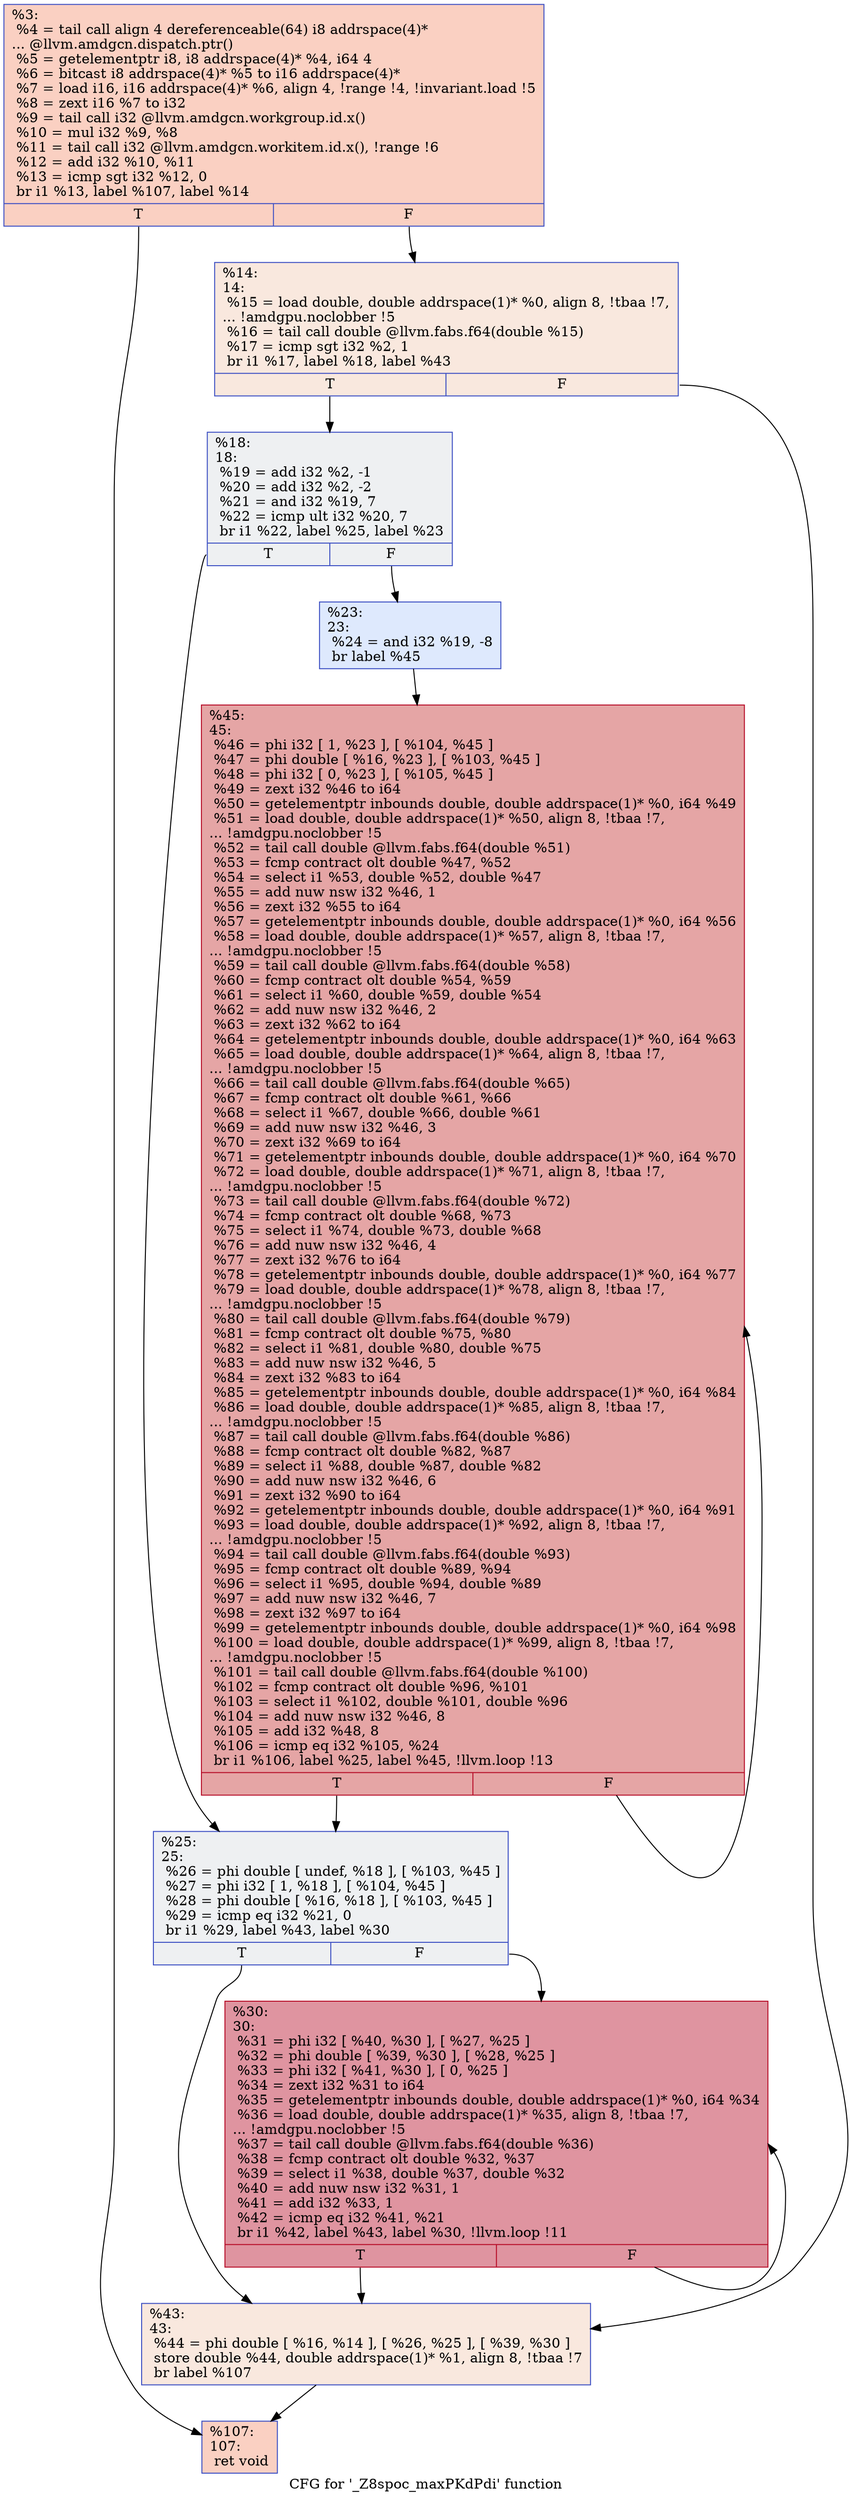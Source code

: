 digraph "CFG for '_Z8spoc_maxPKdPdi' function" {
	label="CFG for '_Z8spoc_maxPKdPdi' function";

	Node0x4f3a2d0 [shape=record,color="#3d50c3ff", style=filled, fillcolor="#f3947570",label="{%3:\l  %4 = tail call align 4 dereferenceable(64) i8 addrspace(4)*\l... @llvm.amdgcn.dispatch.ptr()\l  %5 = getelementptr i8, i8 addrspace(4)* %4, i64 4\l  %6 = bitcast i8 addrspace(4)* %5 to i16 addrspace(4)*\l  %7 = load i16, i16 addrspace(4)* %6, align 4, !range !4, !invariant.load !5\l  %8 = zext i16 %7 to i32\l  %9 = tail call i32 @llvm.amdgcn.workgroup.id.x()\l  %10 = mul i32 %9, %8\l  %11 = tail call i32 @llvm.amdgcn.workitem.id.x(), !range !6\l  %12 = add i32 %10, %11\l  %13 = icmp sgt i32 %12, 0\l  br i1 %13, label %107, label %14\l|{<s0>T|<s1>F}}"];
	Node0x4f3a2d0:s0 -> Node0x4f3c1d0;
	Node0x4f3a2d0:s1 -> Node0x4f3c260;
	Node0x4f3c260 [shape=record,color="#3d50c3ff", style=filled, fillcolor="#f2cab570",label="{%14:\l14:                                               \l  %15 = load double, double addrspace(1)* %0, align 8, !tbaa !7,\l... !amdgpu.noclobber !5\l  %16 = tail call double @llvm.fabs.f64(double %15)\l  %17 = icmp sgt i32 %2, 1\l  br i1 %17, label %18, label %43\l|{<s0>T|<s1>F}}"];
	Node0x4f3c260:s0 -> Node0x4f3bab0;
	Node0x4f3c260:s1 -> Node0x4f3cf70;
	Node0x4f3bab0 [shape=record,color="#3d50c3ff", style=filled, fillcolor="#d9dce170",label="{%18:\l18:                                               \l  %19 = add i32 %2, -1\l  %20 = add i32 %2, -2\l  %21 = and i32 %19, 7\l  %22 = icmp ult i32 %20, 7\l  br i1 %22, label %25, label %23\l|{<s0>T|<s1>F}}"];
	Node0x4f3bab0:s0 -> Node0x4f3d380;
	Node0x4f3bab0:s1 -> Node0x4f3d3d0;
	Node0x4f3d3d0 [shape=record,color="#3d50c3ff", style=filled, fillcolor="#b5cdfa70",label="{%23:\l23:                                               \l  %24 = and i32 %19, -8\l  br label %45\l}"];
	Node0x4f3d3d0 -> Node0x4f3d5d0;
	Node0x4f3d380 [shape=record,color="#3d50c3ff", style=filled, fillcolor="#d9dce170",label="{%25:\l25:                                               \l  %26 = phi double [ undef, %18 ], [ %103, %45 ]\l  %27 = phi i32 [ 1, %18 ], [ %104, %45 ]\l  %28 = phi double [ %16, %18 ], [ %103, %45 ]\l  %29 = icmp eq i32 %21, 0\l  br i1 %29, label %43, label %30\l|{<s0>T|<s1>F}}"];
	Node0x4f3d380:s0 -> Node0x4f3cf70;
	Node0x4f3d380:s1 -> Node0x4f3ddf0;
	Node0x4f3ddf0 [shape=record,color="#b70d28ff", style=filled, fillcolor="#b70d2870",label="{%30:\l30:                                               \l  %31 = phi i32 [ %40, %30 ], [ %27, %25 ]\l  %32 = phi double [ %39, %30 ], [ %28, %25 ]\l  %33 = phi i32 [ %41, %30 ], [ 0, %25 ]\l  %34 = zext i32 %31 to i64\l  %35 = getelementptr inbounds double, double addrspace(1)* %0, i64 %34\l  %36 = load double, double addrspace(1)* %35, align 8, !tbaa !7,\l... !amdgpu.noclobber !5\l  %37 = tail call double @llvm.fabs.f64(double %36)\l  %38 = fcmp contract olt double %32, %37\l  %39 = select i1 %38, double %37, double %32\l  %40 = add nuw nsw i32 %31, 1\l  %41 = add i32 %33, 1\l  %42 = icmp eq i32 %41, %21\l  br i1 %42, label %43, label %30, !llvm.loop !11\l|{<s0>T|<s1>F}}"];
	Node0x4f3ddf0:s0 -> Node0x4f3cf70;
	Node0x4f3ddf0:s1 -> Node0x4f3ddf0;
	Node0x4f3cf70 [shape=record,color="#3d50c3ff", style=filled, fillcolor="#f2cab570",label="{%43:\l43:                                               \l  %44 = phi double [ %16, %14 ], [ %26, %25 ], [ %39, %30 ]\l  store double %44, double addrspace(1)* %1, align 8, !tbaa !7\l  br label %107\l}"];
	Node0x4f3cf70 -> Node0x4f3c1d0;
	Node0x4f3d5d0 [shape=record,color="#b70d28ff", style=filled, fillcolor="#c5333470",label="{%45:\l45:                                               \l  %46 = phi i32 [ 1, %23 ], [ %104, %45 ]\l  %47 = phi double [ %16, %23 ], [ %103, %45 ]\l  %48 = phi i32 [ 0, %23 ], [ %105, %45 ]\l  %49 = zext i32 %46 to i64\l  %50 = getelementptr inbounds double, double addrspace(1)* %0, i64 %49\l  %51 = load double, double addrspace(1)* %50, align 8, !tbaa !7,\l... !amdgpu.noclobber !5\l  %52 = tail call double @llvm.fabs.f64(double %51)\l  %53 = fcmp contract olt double %47, %52\l  %54 = select i1 %53, double %52, double %47\l  %55 = add nuw nsw i32 %46, 1\l  %56 = zext i32 %55 to i64\l  %57 = getelementptr inbounds double, double addrspace(1)* %0, i64 %56\l  %58 = load double, double addrspace(1)* %57, align 8, !tbaa !7,\l... !amdgpu.noclobber !5\l  %59 = tail call double @llvm.fabs.f64(double %58)\l  %60 = fcmp contract olt double %54, %59\l  %61 = select i1 %60, double %59, double %54\l  %62 = add nuw nsw i32 %46, 2\l  %63 = zext i32 %62 to i64\l  %64 = getelementptr inbounds double, double addrspace(1)* %0, i64 %63\l  %65 = load double, double addrspace(1)* %64, align 8, !tbaa !7,\l... !amdgpu.noclobber !5\l  %66 = tail call double @llvm.fabs.f64(double %65)\l  %67 = fcmp contract olt double %61, %66\l  %68 = select i1 %67, double %66, double %61\l  %69 = add nuw nsw i32 %46, 3\l  %70 = zext i32 %69 to i64\l  %71 = getelementptr inbounds double, double addrspace(1)* %0, i64 %70\l  %72 = load double, double addrspace(1)* %71, align 8, !tbaa !7,\l... !amdgpu.noclobber !5\l  %73 = tail call double @llvm.fabs.f64(double %72)\l  %74 = fcmp contract olt double %68, %73\l  %75 = select i1 %74, double %73, double %68\l  %76 = add nuw nsw i32 %46, 4\l  %77 = zext i32 %76 to i64\l  %78 = getelementptr inbounds double, double addrspace(1)* %0, i64 %77\l  %79 = load double, double addrspace(1)* %78, align 8, !tbaa !7,\l... !amdgpu.noclobber !5\l  %80 = tail call double @llvm.fabs.f64(double %79)\l  %81 = fcmp contract olt double %75, %80\l  %82 = select i1 %81, double %80, double %75\l  %83 = add nuw nsw i32 %46, 5\l  %84 = zext i32 %83 to i64\l  %85 = getelementptr inbounds double, double addrspace(1)* %0, i64 %84\l  %86 = load double, double addrspace(1)* %85, align 8, !tbaa !7,\l... !amdgpu.noclobber !5\l  %87 = tail call double @llvm.fabs.f64(double %86)\l  %88 = fcmp contract olt double %82, %87\l  %89 = select i1 %88, double %87, double %82\l  %90 = add nuw nsw i32 %46, 6\l  %91 = zext i32 %90 to i64\l  %92 = getelementptr inbounds double, double addrspace(1)* %0, i64 %91\l  %93 = load double, double addrspace(1)* %92, align 8, !tbaa !7,\l... !amdgpu.noclobber !5\l  %94 = tail call double @llvm.fabs.f64(double %93)\l  %95 = fcmp contract olt double %89, %94\l  %96 = select i1 %95, double %94, double %89\l  %97 = add nuw nsw i32 %46, 7\l  %98 = zext i32 %97 to i64\l  %99 = getelementptr inbounds double, double addrspace(1)* %0, i64 %98\l  %100 = load double, double addrspace(1)* %99, align 8, !tbaa !7,\l... !amdgpu.noclobber !5\l  %101 = tail call double @llvm.fabs.f64(double %100)\l  %102 = fcmp contract olt double %96, %101\l  %103 = select i1 %102, double %101, double %96\l  %104 = add nuw nsw i32 %46, 8\l  %105 = add i32 %48, 8\l  %106 = icmp eq i32 %105, %24\l  br i1 %106, label %25, label %45, !llvm.loop !13\l|{<s0>T|<s1>F}}"];
	Node0x4f3d5d0:s0 -> Node0x4f3d380;
	Node0x4f3d5d0:s1 -> Node0x4f3d5d0;
	Node0x4f3c1d0 [shape=record,color="#3d50c3ff", style=filled, fillcolor="#f3947570",label="{%107:\l107:                                              \l  ret void\l}"];
}
